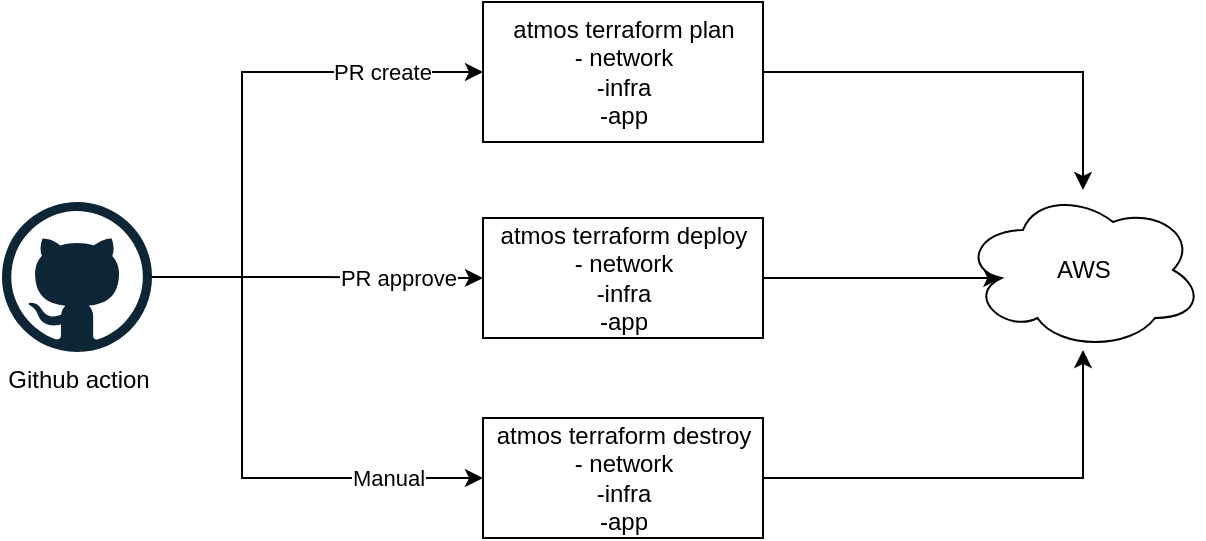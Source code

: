<mxfile version="15.4.0" type="device" pages="3"><diagram id="veBmCghcZEeMCt3-X_s3" name="Page-1"><mxGraphModel dx="1086" dy="806" grid="1" gridSize="10" guides="1" tooltips="1" connect="1" arrows="1" fold="1" page="1" pageScale="1" pageWidth="850" pageHeight="1100" math="0" shadow="0"><root><mxCell id="0"/><mxCell id="1" parent="0"/><mxCell id="BKMb8Etmwbq4OjMlSBxb-7" style="edgeStyle=orthogonalEdgeStyle;rounded=0;orthogonalLoop=1;jettySize=auto;html=1;entryX=0;entryY=0.5;entryDx=0;entryDy=0;" parent="1" source="BKMb8Etmwbq4OjMlSBxb-1" target="BKMb8Etmwbq4OjMlSBxb-5" edge="1"><mxGeometry relative="1" as="geometry"/></mxCell><mxCell id="BKMb8Etmwbq4OjMlSBxb-11" value="PR approve" style="edgeLabel;html=1;align=center;verticalAlign=middle;resizable=0;points=[];" parent="BKMb8Etmwbq4OjMlSBxb-7" vertex="1" connectable="0"><mxGeometry x="0.648" y="4" relative="1" as="geometry"><mxPoint x="-14" y="4" as="offset"/></mxGeometry></mxCell><mxCell id="BKMb8Etmwbq4OjMlSBxb-8" style="edgeStyle=orthogonalEdgeStyle;rounded=0;orthogonalLoop=1;jettySize=auto;html=1;entryX=0;entryY=0.5;entryDx=0;entryDy=0;" parent="1" source="BKMb8Etmwbq4OjMlSBxb-1" target="BKMb8Etmwbq4OjMlSBxb-4" edge="1"><mxGeometry relative="1" as="geometry"><Array as="points"><mxPoint x="220" y="357"/><mxPoint x="220" y="255"/></Array></mxGeometry></mxCell><mxCell id="BKMb8Etmwbq4OjMlSBxb-10" value="PR create" style="edgeLabel;html=1;align=center;verticalAlign=middle;resizable=0;points=[];" parent="BKMb8Etmwbq4OjMlSBxb-8" vertex="1" connectable="0"><mxGeometry x="0.791" relative="1" as="geometry"><mxPoint x="-23" as="offset"/></mxGeometry></mxCell><mxCell id="BKMb8Etmwbq4OjMlSBxb-9" style="edgeStyle=orthogonalEdgeStyle;rounded=0;orthogonalLoop=1;jettySize=auto;html=1;entryX=0;entryY=0.5;entryDx=0;entryDy=0;" parent="1" source="BKMb8Etmwbq4OjMlSBxb-1" target="BKMb8Etmwbq4OjMlSBxb-6" edge="1"><mxGeometry relative="1" as="geometry"><Array as="points"><mxPoint x="220" y="357"/><mxPoint x="220" y="458"/></Array></mxGeometry></mxCell><mxCell id="BKMb8Etmwbq4OjMlSBxb-12" value="Manual" style="edgeLabel;html=1;align=center;verticalAlign=middle;resizable=0;points=[];" parent="BKMb8Etmwbq4OjMlSBxb-9" vertex="1" connectable="0"><mxGeometry x="0.736" y="2" relative="1" as="geometry"><mxPoint x="-13" y="2" as="offset"/></mxGeometry></mxCell><mxCell id="BKMb8Etmwbq4OjMlSBxb-1" value="Github action" style="dashed=0;outlineConnect=0;html=1;align=center;labelPosition=center;verticalLabelPosition=bottom;verticalAlign=top;shape=mxgraph.weblogos.github" parent="1" vertex="1"><mxGeometry x="100" y="320" width="75" height="75" as="geometry"/></mxCell><mxCell id="BKMb8Etmwbq4OjMlSBxb-14" style="edgeStyle=orthogonalEdgeStyle;rounded=0;orthogonalLoop=1;jettySize=auto;html=1;" parent="1" source="BKMb8Etmwbq4OjMlSBxb-4" target="BKMb8Etmwbq4OjMlSBxb-13" edge="1"><mxGeometry relative="1" as="geometry"/></mxCell><mxCell id="BKMb8Etmwbq4OjMlSBxb-4" value="atmos terraform plan&lt;br&gt;- network&lt;br&gt;-infra&lt;br&gt;-app" style="rounded=0;whiteSpace=wrap;html=1;" parent="1" vertex="1"><mxGeometry x="340.5" y="220" width="140" height="70" as="geometry"/></mxCell><mxCell id="BKMb8Etmwbq4OjMlSBxb-15" style="edgeStyle=orthogonalEdgeStyle;rounded=0;orthogonalLoop=1;jettySize=auto;html=1;entryX=0.16;entryY=0.55;entryDx=0;entryDy=0;entryPerimeter=0;" parent="1" source="BKMb8Etmwbq4OjMlSBxb-5" target="BKMb8Etmwbq4OjMlSBxb-13" edge="1"><mxGeometry relative="1" as="geometry"/></mxCell><mxCell id="BKMb8Etmwbq4OjMlSBxb-5" value="atmos terraform deploy&lt;br&gt;- network&lt;br&gt;-infra&lt;br&gt;-app" style="rounded=0;whiteSpace=wrap;html=1;" parent="1" vertex="1"><mxGeometry x="340.5" y="328" width="140" height="60" as="geometry"/></mxCell><mxCell id="BKMb8Etmwbq4OjMlSBxb-16" style="edgeStyle=orthogonalEdgeStyle;rounded=0;orthogonalLoop=1;jettySize=auto;html=1;" parent="1" source="BKMb8Etmwbq4OjMlSBxb-6" target="BKMb8Etmwbq4OjMlSBxb-13" edge="1"><mxGeometry relative="1" as="geometry"/></mxCell><mxCell id="BKMb8Etmwbq4OjMlSBxb-6" value="atmos terraform destroy&lt;br&gt;- network&lt;br&gt;-infra&lt;br&gt;-app" style="rounded=0;whiteSpace=wrap;html=1;" parent="1" vertex="1"><mxGeometry x="340.5" y="428" width="140" height="60" as="geometry"/></mxCell><mxCell id="BKMb8Etmwbq4OjMlSBxb-13" value="AWS" style="ellipse;shape=cloud;whiteSpace=wrap;html=1;" parent="1" vertex="1"><mxGeometry x="580.5" y="314" width="120" height="80" as="geometry"/></mxCell></root></mxGraphModel></diagram><diagram id="jJdlOCH_AoFBWzjT1lzZ" name="Page-2"><mxGraphModel dx="1432" dy="1662" grid="1" gridSize="10" guides="1" tooltips="1" connect="1" arrows="1" fold="1" page="1" pageScale="1" pageWidth="850" pageHeight="1100" math="0" shadow="0"><root><mxCell id="yaKyGkXPdQgO_H0Zw875-0"/><mxCell id="yaKyGkXPdQgO_H0Zw875-1" parent="yaKyGkXPdQgO_H0Zw875-0"/><mxCell id="yaKyGkXPdQgO_H0Zw875-9" value="my-account-vpc" style="rounded=0;whiteSpace=wrap;html=1;horizontal=1;verticalAlign=top;align=left;" vertex="1" parent="yaKyGkXPdQgO_H0Zw875-1"><mxGeometry x="420" y="190" width="380" height="430" as="geometry"/></mxCell><mxCell id="yaKyGkXPdQgO_H0Zw875-4" style="edgeStyle=orthogonalEdgeStyle;rounded=0;orthogonalLoop=1;jettySize=auto;html=1;" edge="1" parent="yaKyGkXPdQgO_H0Zw875-1" source="yaKyGkXPdQgO_H0Zw875-2" target="yaKyGkXPdQgO_H0Zw875-3"><mxGeometry relative="1" as="geometry"/></mxCell><mxCell id="yaKyGkXPdQgO_H0Zw875-2" value="Amazon ECS&lt;br&gt;tnote service" style="sketch=0;outlineConnect=0;fontColor=#232F3E;gradientColor=none;strokeColor=#ffffff;fillColor=#232F3E;dashed=0;verticalLabelPosition=middle;verticalAlign=bottom;align=center;html=1;whiteSpace=wrap;fontSize=10;fontStyle=1;spacing=3;shape=mxgraph.aws4.productIcon;prIcon=mxgraph.aws4.ecs;" vertex="1" parent="yaKyGkXPdQgO_H0Zw875-1"><mxGeometry x="660" y="260" width="80" height="110" as="geometry"/></mxCell><mxCell id="yaKyGkXPdQgO_H0Zw875-3" value="Amazon RDS&lt;br&gt;mysql db" style="sketch=0;outlineConnect=0;fontColor=#232F3E;gradientColor=none;strokeColor=#ffffff;fillColor=#232F3E;dashed=0;verticalLabelPosition=middle;verticalAlign=bottom;align=center;html=1;whiteSpace=wrap;fontSize=10;fontStyle=1;spacing=3;shape=mxgraph.aws4.productIcon;prIcon=mxgraph.aws4.rds;" vertex="1" parent="yaKyGkXPdQgO_H0Zw875-1"><mxGeometry x="660" y="470" width="80" height="110" as="geometry"/></mxCell><mxCell id="yaKyGkXPdQgO_H0Zw875-6" style="edgeStyle=orthogonalEdgeStyle;rounded=0;orthogonalLoop=1;jettySize=auto;html=1;" edge="1" parent="yaKyGkXPdQgO_H0Zw875-1" source="yaKyGkXPdQgO_H0Zw875-5" target="yaKyGkXPdQgO_H0Zw875-2"><mxGeometry relative="1" as="geometry"/></mxCell><mxCell id="yaKyGkXPdQgO_H0Zw875-5" value="Elastic Load Balancing" style="sketch=0;outlineConnect=0;fontColor=#232F3E;gradientColor=none;strokeColor=#ffffff;fillColor=#232F3E;dashed=0;verticalLabelPosition=middle;verticalAlign=bottom;align=center;html=1;whiteSpace=wrap;fontSize=10;fontStyle=1;spacing=3;shape=mxgraph.aws4.productIcon;prIcon=mxgraph.aws4.elastic_load_balancing;" vertex="1" parent="yaKyGkXPdQgO_H0Zw875-1"><mxGeometry x="480" y="260" width="80" height="110" as="geometry"/></mxCell><mxCell id="yaKyGkXPdQgO_H0Zw875-8" style="edgeStyle=orthogonalEdgeStyle;rounded=0;orthogonalLoop=1;jettySize=auto;html=1;" edge="1" parent="yaKyGkXPdQgO_H0Zw875-1" source="yaKyGkXPdQgO_H0Zw875-7" target="yaKyGkXPdQgO_H0Zw875-5"><mxGeometry relative="1" as="geometry"/></mxCell><mxCell id="yaKyGkXPdQgO_H0Zw875-7" value="Amazon Route 53&lt;br&gt;tnote.tdinvoke.net" style="sketch=0;outlineConnect=0;fontColor=#232F3E;gradientColor=none;strokeColor=#ffffff;fillColor=#232F3E;dashed=0;verticalLabelPosition=middle;verticalAlign=bottom;align=center;html=1;whiteSpace=wrap;fontSize=10;fontStyle=1;spacing=3;shape=mxgraph.aws4.productIcon;prIcon=mxgraph.aws4.route_53;" vertex="1" parent="yaKyGkXPdQgO_H0Zw875-1"><mxGeometry x="300" y="260" width="80" height="110" as="geometry"/></mxCell><mxCell id="yaKyGkXPdQgO_H0Zw875-13" style="edgeStyle=orthogonalEdgeStyle;rounded=0;orthogonalLoop=1;jettySize=auto;html=1;" edge="1" parent="yaKyGkXPdQgO_H0Zw875-1" source="yaKyGkXPdQgO_H0Zw875-10" target="yaKyGkXPdQgO_H0Zw875-7"><mxGeometry relative="1" as="geometry"/></mxCell><mxCell id="yaKyGkXPdQgO_H0Zw875-10" value="" style="strokeWidth=1;shadow=0;dashed=0;align=center;html=1;shape=mxgraph.mockup.containers.browserWindow;rSize=0;strokeColor=#666666;strokeColor2=#008cff;strokeColor3=#c4c4c4;mainText=,;recursiveResize=0;" vertex="1" parent="yaKyGkXPdQgO_H0Zw875-1"><mxGeometry x="-140" y="230" width="360" height="170" as="geometry"/></mxCell><mxCell id="yaKyGkXPdQgO_H0Zw875-11" value="Page 1" style="strokeWidth=1;shadow=0;dashed=0;align=center;html=1;shape=mxgraph.mockup.containers.anchor;fontSize=17;fontColor=#666666;align=left;" vertex="1" parent="yaKyGkXPdQgO_H0Zw875-10"><mxGeometry x="60" y="12" width="110" height="26" as="geometry"/></mxCell><mxCell id="yaKyGkXPdQgO_H0Zw875-12" value="https://tnote.tdinvoke.net" style="strokeWidth=1;shadow=0;dashed=0;align=center;html=1;shape=mxgraph.mockup.containers.anchor;rSize=0;fontSize=17;fontColor=#666666;align=left;" vertex="1" parent="yaKyGkXPdQgO_H0Zw875-10"><mxGeometry x="130" y="60" width="250" height="26" as="geometry"/></mxCell></root></mxGraphModel></diagram><diagram id="b3Whk4fHZs-KMvUXC2q6" name="Page-3"><mxGraphModel dx="582" dy="1662" grid="1" gridSize="10" guides="1" tooltips="1" connect="1" arrows="1" fold="1" page="1" pageScale="1" pageWidth="850" pageHeight="1100" math="0" shadow="0"><root><mxCell id="1TOB03QDlqxpOhABCY5o-0"/><mxCell id="1TOB03QDlqxpOhABCY5o-1" parent="1TOB03QDlqxpOhABCY5o-0"/><mxCell id="1TOB03QDlqxpOhABCY5o-2" value="" style="rounded=0;whiteSpace=wrap;html=1;" vertex="1" parent="1TOB03QDlqxpOhABCY5o-1"><mxGeometry x="20" y="94.63" width="350" height="285.37" as="geometry"/></mxCell><mxCell id="1TOB03QDlqxpOhABCY5o-3" style="rounded=0;orthogonalLoop=1;jettySize=auto;html=1;exitX=1;exitY=0.5;exitDx=0;exitDy=0;entryX=1;entryY=0.5;entryDx=0;entryDy=0;dashed=1;" edge="1" parent="1TOB03QDlqxpOhABCY5o-1" source="1TOB03QDlqxpOhABCY5o-2" target="1TOB03QDlqxpOhABCY5o-6"><mxGeometry relative="1" as="geometry"/></mxCell><mxCell id="1TOB03QDlqxpOhABCY5o-4" value="" style="shape=image;verticalLabelPosition=bottom;labelBackgroundColor=#ffffff;verticalAlign=top;aspect=fixed;imageAspect=0;image=https://external-content.duckduckgo.com/iu/?u=https%3A%2F%2Ftse1.mm.bing.net%2Fth%3Fid%3DOIP.68dIrl6gzXD97n8-YkQBfwHaI7%26pid%3DApi&amp;f=1&amp;ipt=d5cfd9c04926af0e95f4f5f2f66812be1fe5662f987b98a0e5b83c2849ef5771&amp;ipo=images;" vertex="1" parent="1TOB03QDlqxpOhABCY5o-1"><mxGeometry x="30" y="104.07" width="42" height="50.56" as="geometry"/></mxCell><mxCell id="1TOB03QDlqxpOhABCY5o-5" value="Port 3306" style="edgeStyle=orthogonalEdgeStyle;rounded=0;orthogonalLoop=1;jettySize=auto;html=1;entryX=0.5;entryY=0;entryDx=0;entryDy=0;" edge="1" parent="1TOB03QDlqxpOhABCY5o-1" source="1TOB03QDlqxpOhABCY5o-6" target="1TOB03QDlqxpOhABCY5o-7"><mxGeometry relative="1" as="geometry"/></mxCell><mxCell id="1TOB03QDlqxpOhABCY5o-6" value="Flask Note App" style="rounded=1;whiteSpace=wrap;html=1;" vertex="1" parent="1TOB03QDlqxpOhABCY5o-1"><mxGeometry x="110" y="120" width="230" height="80" as="geometry"/></mxCell><mxCell id="1TOB03QDlqxpOhABCY5o-7" value="MySQL" style="rounded=1;whiteSpace=wrap;html=1;" vertex="1" parent="1TOB03QDlqxpOhABCY5o-1"><mxGeometry x="110" y="260" width="230" height="80" as="geometry"/></mxCell><mxCell id="1TOB03QDlqxpOhABCY5o-8" value="" style="sketch=0;aspect=fixed;html=1;points=[];align=center;image;fontSize=12;image=img/lib/mscae/Docker.svg;" vertex="1" parent="1TOB03QDlqxpOhABCY5o-1"><mxGeometry x="120" y="130" width="50" height="41" as="geometry"/></mxCell><mxCell id="1TOB03QDlqxpOhABCY5o-9" value="" style="sketch=0;aspect=fixed;html=1;points=[];align=center;image;fontSize=12;image=img/lib/mscae/Docker.svg;" vertex="1" parent="1TOB03QDlqxpOhABCY5o-1"><mxGeometry x="120" y="270" width="50" height="41" as="geometry"/></mxCell><mxCell id="1TOB03QDlqxpOhABCY5o-10" style="edgeStyle=orthogonalEdgeStyle;rounded=0;orthogonalLoop=1;jettySize=auto;html=1;entryX=1;entryY=0.5;entryDx=0;entryDy=0;" edge="1" parent="1TOB03QDlqxpOhABCY5o-1" source="1TOB03QDlqxpOhABCY5o-12" target="1TOB03QDlqxpOhABCY5o-2"><mxGeometry relative="1" as="geometry"/></mxCell><mxCell id="1TOB03QDlqxpOhABCY5o-11" value="Port forwarding - 8181" style="edgeLabel;html=1;align=center;verticalAlign=middle;resizable=0;points=[];" vertex="1" connectable="0" parent="1TOB03QDlqxpOhABCY5o-10"><mxGeometry x="-0.314" y="-2" relative="1" as="geometry"><mxPoint x="-31" as="offset"/></mxGeometry></mxCell><mxCell id="1TOB03QDlqxpOhABCY5o-12" value="Router&lt;br&gt;" style="sketch=0;points=[[0.5,0,0],[1,0.5,0],[0.5,1,0],[0,0.5,0],[0.145,0.145,0],[0.856,0.145,0],[0.855,0.856,0],[0.145,0.855,0]];verticalLabelPosition=bottom;html=1;verticalAlign=top;aspect=fixed;align=center;pointerEvents=1;shape=mxgraph.cisco19.rect;prIcon=router;fillColor=#FAFAFA;strokeColor=#005073;" vertex="1" parent="1TOB03QDlqxpOhABCY5o-1"><mxGeometry x="570" y="200" width="78" height="78" as="geometry"/></mxCell><mxCell id="1TOB03QDlqxpOhABCY5o-13" style="edgeStyle=none;rounded=0;orthogonalLoop=1;jettySize=auto;html=1;entryX=1;entryY=0.5;entryDx=0;entryDy=0;entryPerimeter=0;" edge="1" parent="1TOB03QDlqxpOhABCY5o-1" source="1TOB03QDlqxpOhABCY5o-14" target="1TOB03QDlqxpOhABCY5o-12"><mxGeometry relative="1" as="geometry"/></mxCell><mxCell id="1TOB03QDlqxpOhABCY5o-14" value="" style="aspect=fixed;perimeter=ellipsePerimeter;html=1;align=center;shadow=0;dashed=0;spacingTop=3;image;image=img/lib/active_directory/internet_cloud.svg;" vertex="1" parent="1TOB03QDlqxpOhABCY5o-1"><mxGeometry x="740" y="222" width="50" height="31.5" as="geometry"/></mxCell><mxCell id="1TOB03QDlqxpOhABCY5o-15" value="http://home-ip-address:8181" style="edgeStyle=none;rounded=0;orthogonalLoop=1;jettySize=auto;html=1;entryX=0.5;entryY=1;entryDx=0;entryDy=0;" edge="1" parent="1TOB03QDlqxpOhABCY5o-1" source="1TOB03QDlqxpOhABCY5o-16" target="1TOB03QDlqxpOhABCY5o-14"><mxGeometry relative="1" as="geometry"/></mxCell><mxCell id="1TOB03QDlqxpOhABCY5o-16" value="User" style="shape=umlActor;verticalLabelPosition=bottom;verticalAlign=top;html=1;outlineConnect=0;" vertex="1" parent="1TOB03QDlqxpOhABCY5o-1"><mxGeometry x="750" y="350" width="30" height="60" as="geometry"/></mxCell></root></mxGraphModel></diagram></mxfile>
